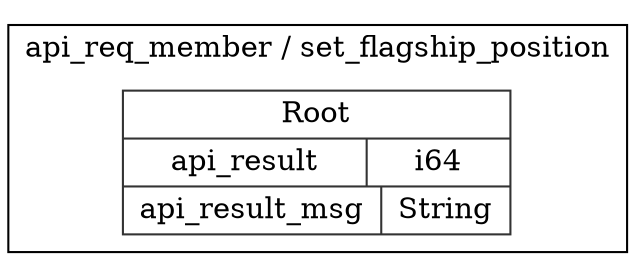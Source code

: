 digraph {
  rankdir=LR;
  subgraph cluster_0 {
    label="api_req_member / set_flagship_position";
    node [style="filled", color=white, style="solid", color=gray20];
    api_req_member__set_flagship_position__Root [label="<Root> Root  | { api_result | <api_result> i64 } | { api_result_msg | <api_result_msg> String }", shape=record];
  }
}
